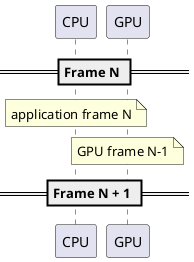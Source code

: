 @startuml PreviousApi
participant CPU
participant GPU

== Frame N ==
note over CPU : application frame N
note over GPU : GPU frame N-1
== Frame N + 1 ==
@enduml

@startuml ModernApi
participant CPU
participant GPU

== Frame 0 ==

activate CPU
CPU --> CPU : perform application task
CPU --> GPU ++ : request to render
note left of CPU
    CPU idle time
end note
GPU --> CPU --
note right of GPU
    GPU idle time
end note
deactivate CPU

== Frame 1 ==
@enduml